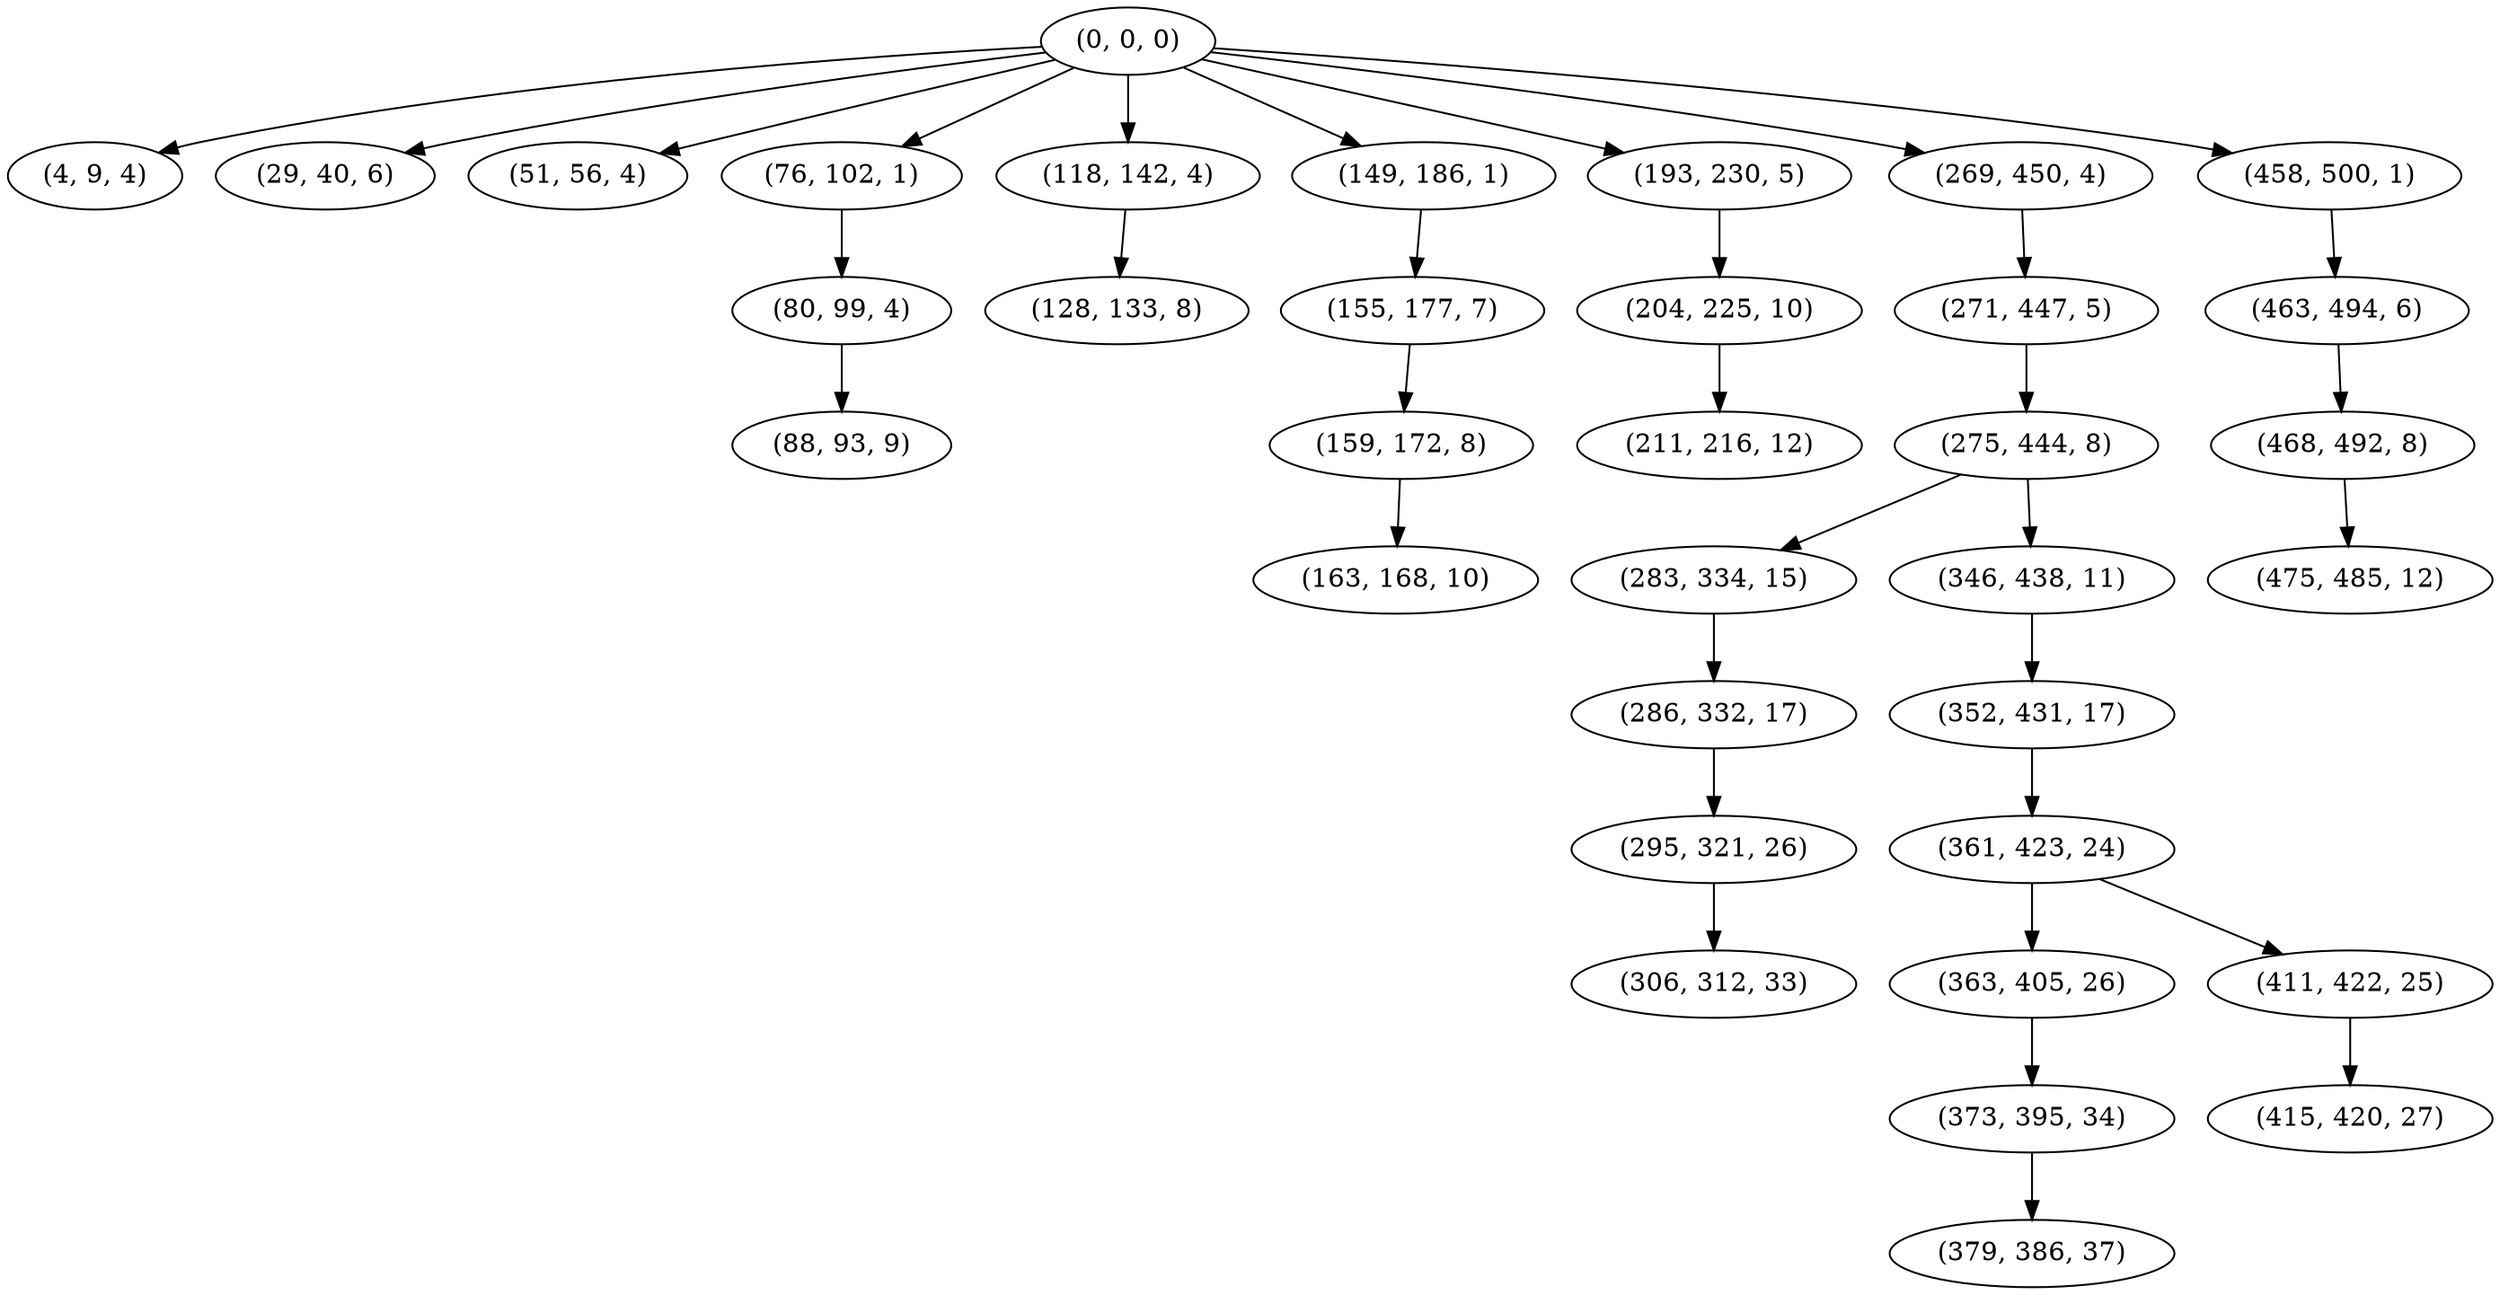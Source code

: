 digraph tree {
    "(0, 0, 0)";
    "(4, 9, 4)";
    "(29, 40, 6)";
    "(51, 56, 4)";
    "(76, 102, 1)";
    "(80, 99, 4)";
    "(88, 93, 9)";
    "(118, 142, 4)";
    "(128, 133, 8)";
    "(149, 186, 1)";
    "(155, 177, 7)";
    "(159, 172, 8)";
    "(163, 168, 10)";
    "(193, 230, 5)";
    "(204, 225, 10)";
    "(211, 216, 12)";
    "(269, 450, 4)";
    "(271, 447, 5)";
    "(275, 444, 8)";
    "(283, 334, 15)";
    "(286, 332, 17)";
    "(295, 321, 26)";
    "(306, 312, 33)";
    "(346, 438, 11)";
    "(352, 431, 17)";
    "(361, 423, 24)";
    "(363, 405, 26)";
    "(373, 395, 34)";
    "(379, 386, 37)";
    "(411, 422, 25)";
    "(415, 420, 27)";
    "(458, 500, 1)";
    "(463, 494, 6)";
    "(468, 492, 8)";
    "(475, 485, 12)";
    "(0, 0, 0)" -> "(4, 9, 4)";
    "(0, 0, 0)" -> "(29, 40, 6)";
    "(0, 0, 0)" -> "(51, 56, 4)";
    "(0, 0, 0)" -> "(76, 102, 1)";
    "(0, 0, 0)" -> "(118, 142, 4)";
    "(0, 0, 0)" -> "(149, 186, 1)";
    "(0, 0, 0)" -> "(193, 230, 5)";
    "(0, 0, 0)" -> "(269, 450, 4)";
    "(0, 0, 0)" -> "(458, 500, 1)";
    "(76, 102, 1)" -> "(80, 99, 4)";
    "(80, 99, 4)" -> "(88, 93, 9)";
    "(118, 142, 4)" -> "(128, 133, 8)";
    "(149, 186, 1)" -> "(155, 177, 7)";
    "(155, 177, 7)" -> "(159, 172, 8)";
    "(159, 172, 8)" -> "(163, 168, 10)";
    "(193, 230, 5)" -> "(204, 225, 10)";
    "(204, 225, 10)" -> "(211, 216, 12)";
    "(269, 450, 4)" -> "(271, 447, 5)";
    "(271, 447, 5)" -> "(275, 444, 8)";
    "(275, 444, 8)" -> "(283, 334, 15)";
    "(275, 444, 8)" -> "(346, 438, 11)";
    "(283, 334, 15)" -> "(286, 332, 17)";
    "(286, 332, 17)" -> "(295, 321, 26)";
    "(295, 321, 26)" -> "(306, 312, 33)";
    "(346, 438, 11)" -> "(352, 431, 17)";
    "(352, 431, 17)" -> "(361, 423, 24)";
    "(361, 423, 24)" -> "(363, 405, 26)";
    "(361, 423, 24)" -> "(411, 422, 25)";
    "(363, 405, 26)" -> "(373, 395, 34)";
    "(373, 395, 34)" -> "(379, 386, 37)";
    "(411, 422, 25)" -> "(415, 420, 27)";
    "(458, 500, 1)" -> "(463, 494, 6)";
    "(463, 494, 6)" -> "(468, 492, 8)";
    "(468, 492, 8)" -> "(475, 485, 12)";
}
